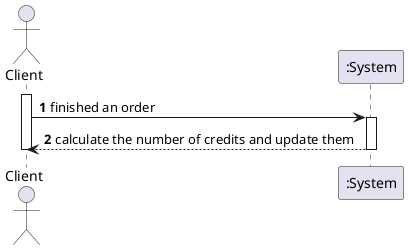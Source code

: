 @startuml
autonumber
actor "Client" as Client
participant ":System" as STM
activate Client
Client-> STM :finished an order
activate STM
STM --> Client : calculate the number of credits and update them
deactivate STM

deactivate Client
@enduml
